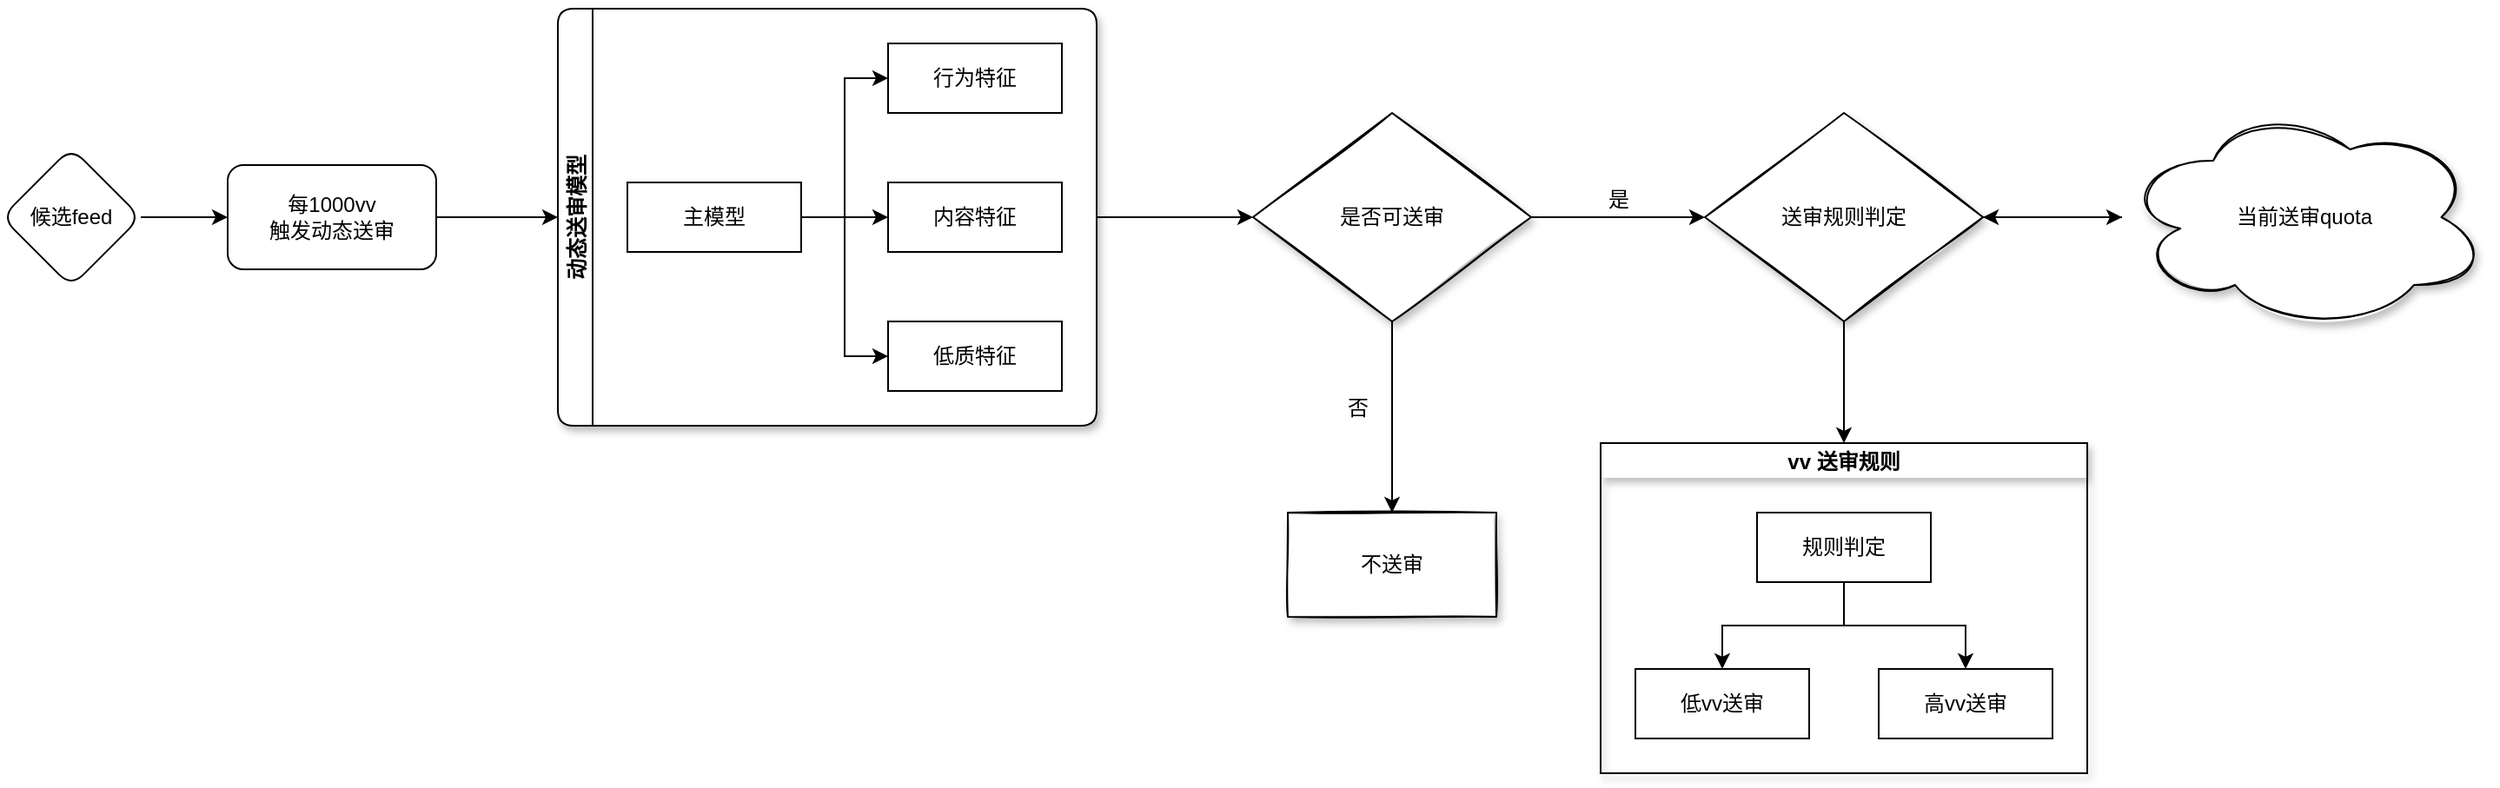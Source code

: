 <mxfile version="20.2.7" type="github">
  <diagram id="vV0CVoXvGQLhpZZ3DmrQ" name="Page-1">
    <mxGraphModel dx="2416" dy="1942" grid="1" gridSize="10" guides="1" tooltips="1" connect="1" arrows="1" fold="1" page="1" pageScale="1" pageWidth="850" pageHeight="1100" math="0" shadow="0">
      <root>
        <mxCell id="0" />
        <mxCell id="1" parent="0" />
        <mxCell id="FDAyvnMps7sxtgWpFKgP-49" value="" style="edgeStyle=orthogonalEdgeStyle;rounded=0;orthogonalLoop=1;jettySize=auto;html=1;" edge="1" parent="1" source="FDAyvnMps7sxtgWpFKgP-45" target="FDAyvnMps7sxtgWpFKgP-48">
          <mxGeometry relative="1" as="geometry" />
        </mxCell>
        <mxCell id="FDAyvnMps7sxtgWpFKgP-45" value="候选feed" style="rhombus;whiteSpace=wrap;html=1;rounded=1;" vertex="1" parent="1">
          <mxGeometry x="-50" y="-500" width="80" height="80" as="geometry" />
        </mxCell>
        <mxCell id="FDAyvnMps7sxtgWpFKgP-64" value="" style="edgeStyle=orthogonalEdgeStyle;rounded=0;orthogonalLoop=1;jettySize=auto;html=1;entryX=0;entryY=0.5;entryDx=0;entryDy=0;" edge="1" parent="1" source="FDAyvnMps7sxtgWpFKgP-48" target="FDAyvnMps7sxtgWpFKgP-55">
          <mxGeometry relative="1" as="geometry" />
        </mxCell>
        <mxCell id="FDAyvnMps7sxtgWpFKgP-48" value="每1000vv&lt;br&gt;触发动态送审" style="whiteSpace=wrap;html=1;sketch=0;shadow=0;glass=0;rounded=1;" vertex="1" parent="1">
          <mxGeometry x="80" y="-490" width="120" height="60" as="geometry" />
        </mxCell>
        <mxCell id="FDAyvnMps7sxtgWpFKgP-69" value="" style="edgeStyle=orthogonalEdgeStyle;rounded=0;orthogonalLoop=1;jettySize=auto;html=1;entryX=0;entryY=0.5;entryDx=0;entryDy=0;" edge="1" parent="1" source="FDAyvnMps7sxtgWpFKgP-55" target="FDAyvnMps7sxtgWpFKgP-111">
          <mxGeometry relative="1" as="geometry">
            <mxPoint x="775" y="-460" as="targetPoint" />
          </mxGeometry>
        </mxCell>
        <mxCell id="FDAyvnMps7sxtgWpFKgP-55" value="动态送审模型" style="swimlane;startSize=20;horizontal=0;childLayout=treeLayout;horizontalTree=1;resizable=0;containerType=tree;swimlaneFillColor=default;rounded=1;shadow=1;sketch=0;swimlaneLine=1;glass=0;noLabel=0;metaEdit=0;" vertex="1" parent="1">
          <mxGeometry x="270" y="-580" width="310" height="240" as="geometry" />
        </mxCell>
        <mxCell id="FDAyvnMps7sxtgWpFKgP-56" value="主模型" style="whiteSpace=wrap;html=1;" vertex="1" parent="FDAyvnMps7sxtgWpFKgP-55">
          <mxGeometry x="40" y="100" width="100" height="40" as="geometry" />
        </mxCell>
        <mxCell id="FDAyvnMps7sxtgWpFKgP-57" value="行为特征" style="whiteSpace=wrap;html=1;" vertex="1" parent="FDAyvnMps7sxtgWpFKgP-55">
          <mxGeometry x="190" y="20" width="100" height="40" as="geometry" />
        </mxCell>
        <mxCell id="FDAyvnMps7sxtgWpFKgP-58" value="" style="edgeStyle=elbowEdgeStyle;elbow=horizontal;html=1;rounded=0;" edge="1" parent="FDAyvnMps7sxtgWpFKgP-55" source="FDAyvnMps7sxtgWpFKgP-56" target="FDAyvnMps7sxtgWpFKgP-57">
          <mxGeometry relative="1" as="geometry" />
        </mxCell>
        <mxCell id="FDAyvnMps7sxtgWpFKgP-59" value="内容特征" style="whiteSpace=wrap;html=1;" vertex="1" parent="FDAyvnMps7sxtgWpFKgP-55">
          <mxGeometry x="190" y="100" width="100" height="40" as="geometry" />
        </mxCell>
        <mxCell id="FDAyvnMps7sxtgWpFKgP-60" value="" style="edgeStyle=elbowEdgeStyle;elbow=horizontal;html=1;rounded=0;" edge="1" parent="FDAyvnMps7sxtgWpFKgP-55" source="FDAyvnMps7sxtgWpFKgP-56" target="FDAyvnMps7sxtgWpFKgP-59">
          <mxGeometry relative="1" as="geometry" />
        </mxCell>
        <mxCell id="FDAyvnMps7sxtgWpFKgP-65" value="" style="edgeStyle=elbowEdgeStyle;elbow=horizontal;html=1;rounded=0;" edge="1" target="FDAyvnMps7sxtgWpFKgP-66" source="FDAyvnMps7sxtgWpFKgP-56" parent="FDAyvnMps7sxtgWpFKgP-55">
          <mxGeometry relative="1" as="geometry">
            <mxPoint x="410" y="-540" as="sourcePoint" />
          </mxGeometry>
        </mxCell>
        <mxCell id="FDAyvnMps7sxtgWpFKgP-66" value="低质特征" style="whiteSpace=wrap;html=1;" vertex="1" parent="FDAyvnMps7sxtgWpFKgP-55">
          <mxGeometry x="190" y="180" width="100" height="40" as="geometry" />
        </mxCell>
        <mxCell id="FDAyvnMps7sxtgWpFKgP-116" value="" style="edgeStyle=orthogonalEdgeStyle;rounded=0;orthogonalLoop=1;jettySize=auto;html=1;strokeColor=#000000;" edge="1" parent="1" source="FDAyvnMps7sxtgWpFKgP-111">
          <mxGeometry relative="1" as="geometry">
            <mxPoint x="930" y="-460" as="targetPoint" />
          </mxGeometry>
        </mxCell>
        <mxCell id="FDAyvnMps7sxtgWpFKgP-125" value="" style="edgeStyle=orthogonalEdgeStyle;rounded=0;orthogonalLoop=1;jettySize=auto;html=1;strokeColor=#000000;" edge="1" parent="1" source="FDAyvnMps7sxtgWpFKgP-111" target="FDAyvnMps7sxtgWpFKgP-124">
          <mxGeometry relative="1" as="geometry" />
        </mxCell>
        <mxCell id="FDAyvnMps7sxtgWpFKgP-111" value="是否可送审" style="rhombus;whiteSpace=wrap;html=1;sketch=1;shadow=1;" vertex="1" parent="1">
          <mxGeometry x="670" y="-520" width="160" height="120" as="geometry" />
        </mxCell>
        <mxCell id="FDAyvnMps7sxtgWpFKgP-117" value="是" style="text;html=1;align=center;verticalAlign=middle;resizable=0;points=[];autosize=1;strokeColor=none;fillColor=none;" vertex="1" parent="1">
          <mxGeometry x="860" y="-485" width="40" height="30" as="geometry" />
        </mxCell>
        <mxCell id="FDAyvnMps7sxtgWpFKgP-133" value="" style="edgeStyle=none;rounded=0;orthogonalLoop=1;jettySize=auto;html=1;strokeColor=#000000;" edge="1" parent="1" source="FDAyvnMps7sxtgWpFKgP-121" target="FDAyvnMps7sxtgWpFKgP-127">
          <mxGeometry relative="1" as="geometry" />
        </mxCell>
        <mxCell id="FDAyvnMps7sxtgWpFKgP-142" value="" style="edgeStyle=none;rounded=0;orthogonalLoop=1;jettySize=auto;html=1;strokeColor=#000000;entryX=0.5;entryY=0;entryDx=0;entryDy=0;" edge="1" parent="1" source="FDAyvnMps7sxtgWpFKgP-121" target="FDAyvnMps7sxtgWpFKgP-135">
          <mxGeometry relative="1" as="geometry" />
        </mxCell>
        <mxCell id="FDAyvnMps7sxtgWpFKgP-121" value="送审规则判定" style="rhombus;whiteSpace=wrap;html=1;rounded=0;sketch=1;shadow=1;" vertex="1" parent="1">
          <mxGeometry x="930" y="-520" width="160" height="120" as="geometry" />
        </mxCell>
        <mxCell id="FDAyvnMps7sxtgWpFKgP-124" value="不送审" style="whiteSpace=wrap;html=1;sketch=1;shadow=1;" vertex="1" parent="1">
          <mxGeometry x="690" y="-290" width="120" height="60" as="geometry" />
        </mxCell>
        <mxCell id="FDAyvnMps7sxtgWpFKgP-126" value="否" style="text;html=1;align=center;verticalAlign=middle;resizable=0;points=[];autosize=1;strokeColor=none;fillColor=none;" vertex="1" parent="1">
          <mxGeometry x="710" y="-365" width="40" height="30" as="geometry" />
        </mxCell>
        <mxCell id="FDAyvnMps7sxtgWpFKgP-130" value="" style="rounded=0;orthogonalLoop=1;jettySize=auto;html=1;strokeColor=#000000;entryX=1;entryY=0.5;entryDx=0;entryDy=0;" edge="1" parent="1" source="FDAyvnMps7sxtgWpFKgP-121" target="FDAyvnMps7sxtgWpFKgP-121">
          <mxGeometry relative="1" as="geometry">
            <Array as="points">
              <mxPoint x="1090" y="-460" />
            </Array>
          </mxGeometry>
        </mxCell>
        <mxCell id="FDAyvnMps7sxtgWpFKgP-132" value="" style="edgeStyle=none;rounded=0;orthogonalLoop=1;jettySize=auto;html=1;strokeColor=#000000;" edge="1" parent="1" source="FDAyvnMps7sxtgWpFKgP-127" target="FDAyvnMps7sxtgWpFKgP-121">
          <mxGeometry relative="1" as="geometry" />
        </mxCell>
        <mxCell id="FDAyvnMps7sxtgWpFKgP-127" value="当前送审quota" style="ellipse;shape=cloud;whiteSpace=wrap;html=1;fillColor=default;shadow=1;sketch=1;" vertex="1" parent="1">
          <mxGeometry x="1170" y="-525" width="210" height="130" as="geometry" />
        </mxCell>
        <mxCell id="FDAyvnMps7sxtgWpFKgP-135" value="vv 送审规则" style="swimlane;startSize=20;horizontal=1;childLayout=treeLayout;horizontalTree=0;resizable=0;containerType=tree;fillColor=default;rounded=0;shadow=1;glass=0;sketch=0;swimlaneLine=0;" vertex="1" parent="1">
          <mxGeometry x="870" y="-330" width="280" height="190" as="geometry" />
        </mxCell>
        <mxCell id="FDAyvnMps7sxtgWpFKgP-136" value="规则判定" style="whiteSpace=wrap;html=1;fillColor=default;" vertex="1" parent="FDAyvnMps7sxtgWpFKgP-135">
          <mxGeometry x="90" y="40" width="100" height="40" as="geometry" />
        </mxCell>
        <mxCell id="FDAyvnMps7sxtgWpFKgP-137" value="低vv送审" style="whiteSpace=wrap;html=1;fillColor=default;" vertex="1" parent="FDAyvnMps7sxtgWpFKgP-135">
          <mxGeometry x="20" y="130" width="100" height="40" as="geometry" />
        </mxCell>
        <mxCell id="FDAyvnMps7sxtgWpFKgP-138" value="" style="edgeStyle=elbowEdgeStyle;elbow=vertical;html=1;rounded=0;strokeColor=#000000;" edge="1" parent="FDAyvnMps7sxtgWpFKgP-135" source="FDAyvnMps7sxtgWpFKgP-136" target="FDAyvnMps7sxtgWpFKgP-137">
          <mxGeometry relative="1" as="geometry" />
        </mxCell>
        <mxCell id="FDAyvnMps7sxtgWpFKgP-139" value="高vv送审" style="whiteSpace=wrap;html=1;fillColor=default;" vertex="1" parent="FDAyvnMps7sxtgWpFKgP-135">
          <mxGeometry x="160" y="130" width="100" height="40" as="geometry" />
        </mxCell>
        <mxCell id="FDAyvnMps7sxtgWpFKgP-140" value="" style="edgeStyle=elbowEdgeStyle;elbow=vertical;html=1;rounded=0;strokeColor=#000000;" edge="1" parent="FDAyvnMps7sxtgWpFKgP-135" source="FDAyvnMps7sxtgWpFKgP-136" target="FDAyvnMps7sxtgWpFKgP-139">
          <mxGeometry relative="1" as="geometry" />
        </mxCell>
      </root>
    </mxGraphModel>
  </diagram>
</mxfile>
